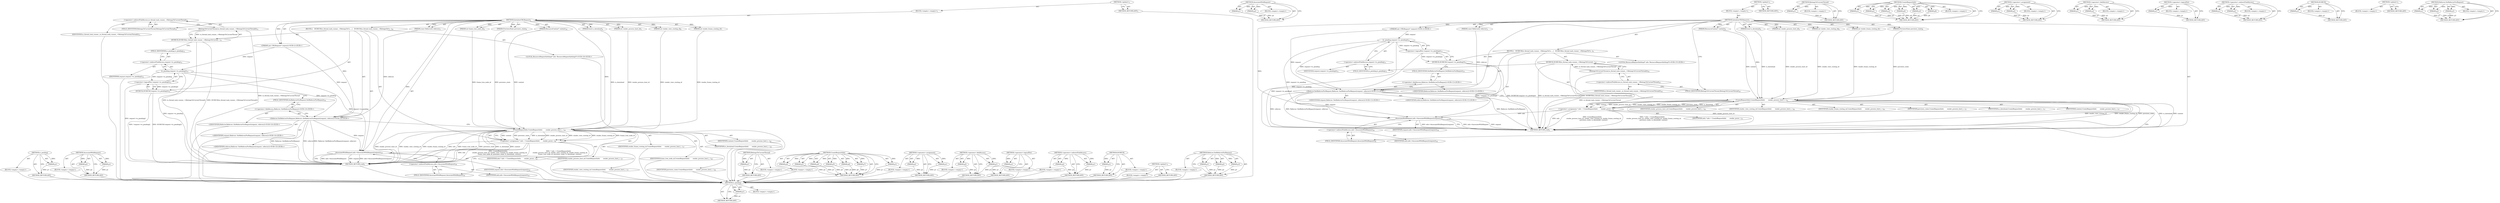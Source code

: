 digraph "Referrer.SetReferrerForRequest" {
vulnerable_96 [label=<(METHOD,is_pending)>];
vulnerable_97 [label=<(PARAM,p1)>];
vulnerable_98 [label=<(BLOCK,&lt;empty&gt;,&lt;empty&gt;)>];
vulnerable_99 [label=<(METHOD_RETURN,ANY)>];
vulnerable_125 [label=<(METHOD,AssociateWithRequest)>];
vulnerable_126 [label=<(PARAM,p1)>];
vulnerable_127 [label=<(PARAM,p2)>];
vulnerable_128 [label=<(BLOCK,&lt;empty&gt;,&lt;empty&gt;)>];
vulnerable_129 [label=<(METHOD_RETURN,ANY)>];
vulnerable_6 [label=<(METHOD,&lt;global&gt;)<SUB>1</SUB>>];
vulnerable_7 [label=<(BLOCK,&lt;empty&gt;,&lt;empty&gt;)<SUB>1</SUB>>];
vulnerable_8 [label=<(METHOD,InitializeURLRequest)<SUB>1</SUB>>];
vulnerable_9 [label="<(PARAM,net::URLRequest* request)<SUB>2</SUB>>"];
vulnerable_10 [label=<(PARAM,const Referrer&amp; referrer)<SUB>3</SUB>>];
vulnerable_11 [label=<(PARAM,bool is_download)<SUB>4</SUB>>];
vulnerable_12 [label=<(PARAM,int render_process_host_id)<SUB>5</SUB>>];
vulnerable_13 [label=<(PARAM,int render_view_routing_id)<SUB>6</SUB>>];
vulnerable_14 [label=<(PARAM,int render_frame_routing_id)<SUB>7</SUB>>];
vulnerable_15 [label=<(PARAM,PreviewsState previews_state)<SUB>8</SUB>>];
vulnerable_16 [label=<(PARAM,ResourceContext* context)<SUB>9</SUB>>];
vulnerable_17 [label=<(BLOCK,{
   DCHECK(io_thread_task_runner_-&gt;BelongsToCu...,{
   DCHECK(io_thread_task_runner_-&gt;BelongsToCu...)<SUB>9</SUB>>];
vulnerable_18 [label=<(DCHECK,DCHECK(io_thread_task_runner_-&gt;BelongsToCurrent...)<SUB>10</SUB>>];
vulnerable_19 [label=<(BelongsToCurrentThread,io_thread_task_runner_-&gt;BelongsToCurrentThread())<SUB>10</SUB>>];
vulnerable_20 [label=<(&lt;operator&gt;.indirectFieldAccess,io_thread_task_runner_-&gt;BelongsToCurrentThread)<SUB>10</SUB>>];
vulnerable_21 [label=<(IDENTIFIER,io_thread_task_runner_,io_thread_task_runner_-&gt;BelongsToCurrentThread())<SUB>10</SUB>>];
vulnerable_22 [label=<(FIELD_IDENTIFIER,BelongsToCurrentThread,BelongsToCurrentThread)<SUB>10</SUB>>];
vulnerable_23 [label=<(DCHECK,DCHECK(!request-&gt;is_pending()))<SUB>11</SUB>>];
vulnerable_24 [label=<(&lt;operator&gt;.logicalNot,!request-&gt;is_pending())<SUB>11</SUB>>];
vulnerable_25 [label=<(is_pending,request-&gt;is_pending())<SUB>11</SUB>>];
vulnerable_26 [label=<(&lt;operator&gt;.indirectFieldAccess,request-&gt;is_pending)<SUB>11</SUB>>];
vulnerable_27 [label=<(IDENTIFIER,request,request-&gt;is_pending())<SUB>11</SUB>>];
vulnerable_28 [label=<(FIELD_IDENTIFIER,is_pending,is_pending)<SUB>11</SUB>>];
vulnerable_29 [label="<(Referrer.SetReferrerForRequest,Referrer::SetReferrerForRequest(request, referrer))<SUB>13</SUB>>"];
vulnerable_30 [label="<(&lt;operator&gt;.fieldAccess,Referrer::SetReferrerForRequest)<SUB>13</SUB>>"];
vulnerable_31 [label="<(IDENTIFIER,Referrer,Referrer::SetReferrerForRequest(request, referrer))<SUB>13</SUB>>"];
vulnerable_32 [label=<(FIELD_IDENTIFIER,SetReferrerForRequest,SetReferrerForRequest)<SUB>13</SUB>>];
vulnerable_33 [label="<(IDENTIFIER,request,Referrer::SetReferrerForRequest(request, referrer))<SUB>13</SUB>>"];
vulnerable_34 [label="<(IDENTIFIER,referrer,Referrer::SetReferrerForRequest(request, referrer))<SUB>13</SUB>>"];
vulnerable_35 [label="<(LOCAL,ResourceRequestInfoImpl* info: ResourceRequestInfoImpl*)<SUB>15</SUB>>"];
vulnerable_36 [label=<(&lt;operator&gt;.assignment,* info = CreateRequestInfo(
       render_proce...)<SUB>15</SUB>>];
vulnerable_37 [label=<(IDENTIFIER,info,* info = CreateRequestInfo(
       render_proce...)<SUB>15</SUB>>];
vulnerable_38 [label=<(CreateRequestInfo,CreateRequestInfo(
       render_process_host_i...)<SUB>15</SUB>>];
vulnerable_39 [label=<(IDENTIFIER,render_process_host_id,CreateRequestInfo(
       render_process_host_i...)<SUB>16</SUB>>];
vulnerable_40 [label=<(IDENTIFIER,render_view_routing_id,CreateRequestInfo(
       render_process_host_i...)<SUB>16</SUB>>];
vulnerable_41 [label=<(IDENTIFIER,render_frame_routing_id,CreateRequestInfo(
       render_process_host_i...)<SUB>16</SUB>>];
vulnerable_42 [label=<(IDENTIFIER,previews_state,CreateRequestInfo(
       render_process_host_i...)<SUB>17</SUB>>];
vulnerable_43 [label=<(IDENTIFIER,is_download,CreateRequestInfo(
       render_process_host_i...)<SUB>17</SUB>>];
vulnerable_44 [label=<(IDENTIFIER,context,CreateRequestInfo(
       render_process_host_i...)<SUB>17</SUB>>];
vulnerable_45 [label=<(AssociateWithRequest,info-&gt;AssociateWithRequest(request))<SUB>18</SUB>>];
vulnerable_46 [label=<(&lt;operator&gt;.indirectFieldAccess,info-&gt;AssociateWithRequest)<SUB>18</SUB>>];
vulnerable_47 [label=<(IDENTIFIER,info,info-&gt;AssociateWithRequest(request))<SUB>18</SUB>>];
vulnerable_48 [label=<(FIELD_IDENTIFIER,AssociateWithRequest,AssociateWithRequest)<SUB>18</SUB>>];
vulnerable_49 [label=<(IDENTIFIER,request,info-&gt;AssociateWithRequest(request))<SUB>18</SUB>>];
vulnerable_50 [label=<(METHOD_RETURN,void)<SUB>1</SUB>>];
vulnerable_52 [label=<(METHOD_RETURN,ANY)<SUB>1</SUB>>];
vulnerable_83 [label=<(METHOD,BelongsToCurrentThread)>];
vulnerable_84 [label=<(PARAM,p1)>];
vulnerable_85 [label=<(BLOCK,&lt;empty&gt;,&lt;empty&gt;)>];
vulnerable_86 [label=<(METHOD_RETURN,ANY)>];
vulnerable_116 [label=<(METHOD,CreateRequestInfo)>];
vulnerable_117 [label=<(PARAM,p1)>];
vulnerable_118 [label=<(PARAM,p2)>];
vulnerable_119 [label=<(PARAM,p3)>];
vulnerable_120 [label=<(PARAM,p4)>];
vulnerable_121 [label=<(PARAM,p5)>];
vulnerable_122 [label=<(PARAM,p6)>];
vulnerable_123 [label=<(BLOCK,&lt;empty&gt;,&lt;empty&gt;)>];
vulnerable_124 [label=<(METHOD_RETURN,ANY)>];
vulnerable_111 [label=<(METHOD,&lt;operator&gt;.assignment)>];
vulnerable_112 [label=<(PARAM,p1)>];
vulnerable_113 [label=<(PARAM,p2)>];
vulnerable_114 [label=<(BLOCK,&lt;empty&gt;,&lt;empty&gt;)>];
vulnerable_115 [label=<(METHOD_RETURN,ANY)>];
vulnerable_106 [label=<(METHOD,&lt;operator&gt;.fieldAccess)>];
vulnerable_107 [label=<(PARAM,p1)>];
vulnerable_108 [label=<(PARAM,p2)>];
vulnerable_109 [label=<(BLOCK,&lt;empty&gt;,&lt;empty&gt;)>];
vulnerable_110 [label=<(METHOD_RETURN,ANY)>];
vulnerable_92 [label=<(METHOD,&lt;operator&gt;.logicalNot)>];
vulnerable_93 [label=<(PARAM,p1)>];
vulnerable_94 [label=<(BLOCK,&lt;empty&gt;,&lt;empty&gt;)>];
vulnerable_95 [label=<(METHOD_RETURN,ANY)>];
vulnerable_87 [label=<(METHOD,&lt;operator&gt;.indirectFieldAccess)>];
vulnerable_88 [label=<(PARAM,p1)>];
vulnerable_89 [label=<(PARAM,p2)>];
vulnerable_90 [label=<(BLOCK,&lt;empty&gt;,&lt;empty&gt;)>];
vulnerable_91 [label=<(METHOD_RETURN,ANY)>];
vulnerable_79 [label=<(METHOD,DCHECK)>];
vulnerable_80 [label=<(PARAM,p1)>];
vulnerable_81 [label=<(BLOCK,&lt;empty&gt;,&lt;empty&gt;)>];
vulnerable_82 [label=<(METHOD_RETURN,ANY)>];
vulnerable_73 [label=<(METHOD,&lt;global&gt;)<SUB>1</SUB>>];
vulnerable_74 [label=<(BLOCK,&lt;empty&gt;,&lt;empty&gt;)>];
vulnerable_75 [label=<(METHOD_RETURN,ANY)>];
vulnerable_100 [label=<(METHOD,Referrer.SetReferrerForRequest)>];
vulnerable_101 [label=<(PARAM,p1)>];
vulnerable_102 [label=<(PARAM,p2)>];
vulnerable_103 [label=<(PARAM,p3)>];
vulnerable_104 [label=<(BLOCK,&lt;empty&gt;,&lt;empty&gt;)>];
vulnerable_105 [label=<(METHOD_RETURN,ANY)>];
fixed_98 [label=<(METHOD,is_pending)>];
fixed_99 [label=<(PARAM,p1)>];
fixed_100 [label=<(BLOCK,&lt;empty&gt;,&lt;empty&gt;)>];
fixed_101 [label=<(METHOD_RETURN,ANY)>];
fixed_128 [label=<(METHOD,AssociateWithRequest)>];
fixed_129 [label=<(PARAM,p1)>];
fixed_130 [label=<(PARAM,p2)>];
fixed_131 [label=<(BLOCK,&lt;empty&gt;,&lt;empty&gt;)>];
fixed_132 [label=<(METHOD_RETURN,ANY)>];
fixed_6 [label=<(METHOD,&lt;global&gt;)<SUB>1</SUB>>];
fixed_7 [label=<(BLOCK,&lt;empty&gt;,&lt;empty&gt;)<SUB>1</SUB>>];
fixed_8 [label=<(METHOD,InitializeURLRequest)<SUB>1</SUB>>];
fixed_9 [label="<(PARAM,net::URLRequest* request)<SUB>2</SUB>>"];
fixed_10 [label=<(PARAM,const Referrer&amp; referrer)<SUB>3</SUB>>];
fixed_11 [label=<(PARAM,bool is_download)<SUB>4</SUB>>];
fixed_12 [label=<(PARAM,int render_process_host_id)<SUB>5</SUB>>];
fixed_13 [label=<(PARAM,int render_view_routing_id)<SUB>6</SUB>>];
fixed_14 [label=<(PARAM,int render_frame_routing_id)<SUB>7</SUB>>];
fixed_15 [label=<(PARAM,int frame_tree_node_id)<SUB>8</SUB>>];
fixed_16 [label=<(PARAM,PreviewsState previews_state)<SUB>9</SUB>>];
fixed_17 [label=<(PARAM,ResourceContext* context)<SUB>10</SUB>>];
fixed_18 [label=<(BLOCK,{
   DCHECK(io_thread_task_runner_-&gt;BelongsToCu...,{
   DCHECK(io_thread_task_runner_-&gt;BelongsToCu...)<SUB>10</SUB>>];
fixed_19 [label=<(DCHECK,DCHECK(io_thread_task_runner_-&gt;BelongsToCurrent...)<SUB>11</SUB>>];
fixed_20 [label=<(BelongsToCurrentThread,io_thread_task_runner_-&gt;BelongsToCurrentThread())<SUB>11</SUB>>];
fixed_21 [label=<(&lt;operator&gt;.indirectFieldAccess,io_thread_task_runner_-&gt;BelongsToCurrentThread)<SUB>11</SUB>>];
fixed_22 [label=<(IDENTIFIER,io_thread_task_runner_,io_thread_task_runner_-&gt;BelongsToCurrentThread())<SUB>11</SUB>>];
fixed_23 [label=<(FIELD_IDENTIFIER,BelongsToCurrentThread,BelongsToCurrentThread)<SUB>11</SUB>>];
fixed_24 [label=<(DCHECK,DCHECK(!request-&gt;is_pending()))<SUB>12</SUB>>];
fixed_25 [label=<(&lt;operator&gt;.logicalNot,!request-&gt;is_pending())<SUB>12</SUB>>];
fixed_26 [label=<(is_pending,request-&gt;is_pending())<SUB>12</SUB>>];
fixed_27 [label=<(&lt;operator&gt;.indirectFieldAccess,request-&gt;is_pending)<SUB>12</SUB>>];
fixed_28 [label=<(IDENTIFIER,request,request-&gt;is_pending())<SUB>12</SUB>>];
fixed_29 [label=<(FIELD_IDENTIFIER,is_pending,is_pending)<SUB>12</SUB>>];
fixed_30 [label="<(Referrer.SetReferrerForRequest,Referrer::SetReferrerForRequest(request, referrer))<SUB>14</SUB>>"];
fixed_31 [label="<(&lt;operator&gt;.fieldAccess,Referrer::SetReferrerForRequest)<SUB>14</SUB>>"];
fixed_32 [label="<(IDENTIFIER,Referrer,Referrer::SetReferrerForRequest(request, referrer))<SUB>14</SUB>>"];
fixed_33 [label=<(FIELD_IDENTIFIER,SetReferrerForRequest,SetReferrerForRequest)<SUB>14</SUB>>];
fixed_34 [label="<(IDENTIFIER,request,Referrer::SetReferrerForRequest(request, referrer))<SUB>14</SUB>>"];
fixed_35 [label="<(IDENTIFIER,referrer,Referrer::SetReferrerForRequest(request, referrer))<SUB>14</SUB>>"];
fixed_36 [label="<(LOCAL,ResourceRequestInfoImpl* info: ResourceRequestInfoImpl*)<SUB>16</SUB>>"];
fixed_37 [label=<(&lt;operator&gt;.assignment,* info = CreateRequestInfo(
       render_proce...)<SUB>16</SUB>>];
fixed_38 [label=<(IDENTIFIER,info,* info = CreateRequestInfo(
       render_proce...)<SUB>16</SUB>>];
fixed_39 [label=<(CreateRequestInfo,CreateRequestInfo(
       render_process_host_i...)<SUB>16</SUB>>];
fixed_40 [label=<(IDENTIFIER,render_process_host_id,CreateRequestInfo(
       render_process_host_i...)<SUB>17</SUB>>];
fixed_41 [label=<(IDENTIFIER,render_view_routing_id,CreateRequestInfo(
       render_process_host_i...)<SUB>17</SUB>>];
fixed_42 [label=<(IDENTIFIER,render_frame_routing_id,CreateRequestInfo(
       render_process_host_i...)<SUB>17</SUB>>];
fixed_43 [label=<(IDENTIFIER,frame_tree_node_id,CreateRequestInfo(
       render_process_host_i...)<SUB>18</SUB>>];
fixed_44 [label=<(IDENTIFIER,previews_state,CreateRequestInfo(
       render_process_host_i...)<SUB>18</SUB>>];
fixed_45 [label=<(IDENTIFIER,is_download,CreateRequestInfo(
       render_process_host_i...)<SUB>18</SUB>>];
fixed_46 [label=<(IDENTIFIER,context,CreateRequestInfo(
       render_process_host_i...)<SUB>18</SUB>>];
fixed_47 [label=<(AssociateWithRequest,info-&gt;AssociateWithRequest(request))<SUB>19</SUB>>];
fixed_48 [label=<(&lt;operator&gt;.indirectFieldAccess,info-&gt;AssociateWithRequest)<SUB>19</SUB>>];
fixed_49 [label=<(IDENTIFIER,info,info-&gt;AssociateWithRequest(request))<SUB>19</SUB>>];
fixed_50 [label=<(FIELD_IDENTIFIER,AssociateWithRequest,AssociateWithRequest)<SUB>19</SUB>>];
fixed_51 [label=<(IDENTIFIER,request,info-&gt;AssociateWithRequest(request))<SUB>19</SUB>>];
fixed_52 [label=<(METHOD_RETURN,void)<SUB>1</SUB>>];
fixed_54 [label=<(METHOD_RETURN,ANY)<SUB>1</SUB>>];
fixed_85 [label=<(METHOD,BelongsToCurrentThread)>];
fixed_86 [label=<(PARAM,p1)>];
fixed_87 [label=<(BLOCK,&lt;empty&gt;,&lt;empty&gt;)>];
fixed_88 [label=<(METHOD_RETURN,ANY)>];
fixed_118 [label=<(METHOD,CreateRequestInfo)>];
fixed_119 [label=<(PARAM,p1)>];
fixed_120 [label=<(PARAM,p2)>];
fixed_121 [label=<(PARAM,p3)>];
fixed_122 [label=<(PARAM,p4)>];
fixed_123 [label=<(PARAM,p5)>];
fixed_124 [label=<(PARAM,p6)>];
fixed_125 [label=<(PARAM,p7)>];
fixed_126 [label=<(BLOCK,&lt;empty&gt;,&lt;empty&gt;)>];
fixed_127 [label=<(METHOD_RETURN,ANY)>];
fixed_113 [label=<(METHOD,&lt;operator&gt;.assignment)>];
fixed_114 [label=<(PARAM,p1)>];
fixed_115 [label=<(PARAM,p2)>];
fixed_116 [label=<(BLOCK,&lt;empty&gt;,&lt;empty&gt;)>];
fixed_117 [label=<(METHOD_RETURN,ANY)>];
fixed_108 [label=<(METHOD,&lt;operator&gt;.fieldAccess)>];
fixed_109 [label=<(PARAM,p1)>];
fixed_110 [label=<(PARAM,p2)>];
fixed_111 [label=<(BLOCK,&lt;empty&gt;,&lt;empty&gt;)>];
fixed_112 [label=<(METHOD_RETURN,ANY)>];
fixed_94 [label=<(METHOD,&lt;operator&gt;.logicalNot)>];
fixed_95 [label=<(PARAM,p1)>];
fixed_96 [label=<(BLOCK,&lt;empty&gt;,&lt;empty&gt;)>];
fixed_97 [label=<(METHOD_RETURN,ANY)>];
fixed_89 [label=<(METHOD,&lt;operator&gt;.indirectFieldAccess)>];
fixed_90 [label=<(PARAM,p1)>];
fixed_91 [label=<(PARAM,p2)>];
fixed_92 [label=<(BLOCK,&lt;empty&gt;,&lt;empty&gt;)>];
fixed_93 [label=<(METHOD_RETURN,ANY)>];
fixed_81 [label=<(METHOD,DCHECK)>];
fixed_82 [label=<(PARAM,p1)>];
fixed_83 [label=<(BLOCK,&lt;empty&gt;,&lt;empty&gt;)>];
fixed_84 [label=<(METHOD_RETURN,ANY)>];
fixed_75 [label=<(METHOD,&lt;global&gt;)<SUB>1</SUB>>];
fixed_76 [label=<(BLOCK,&lt;empty&gt;,&lt;empty&gt;)>];
fixed_77 [label=<(METHOD_RETURN,ANY)>];
fixed_102 [label=<(METHOD,Referrer.SetReferrerForRequest)>];
fixed_103 [label=<(PARAM,p1)>];
fixed_104 [label=<(PARAM,p2)>];
fixed_105 [label=<(PARAM,p3)>];
fixed_106 [label=<(BLOCK,&lt;empty&gt;,&lt;empty&gt;)>];
fixed_107 [label=<(METHOD_RETURN,ANY)>];
vulnerable_96 -> vulnerable_97  [key=0, label="AST: "];
vulnerable_96 -> vulnerable_97  [key=1, label="DDG: "];
vulnerable_96 -> vulnerable_98  [key=0, label="AST: "];
vulnerable_96 -> vulnerable_99  [key=0, label="AST: "];
vulnerable_96 -> vulnerable_99  [key=1, label="CFG: "];
vulnerable_97 -> vulnerable_99  [key=0, label="DDG: p1"];
vulnerable_125 -> vulnerable_126  [key=0, label="AST: "];
vulnerable_125 -> vulnerable_126  [key=1, label="DDG: "];
vulnerable_125 -> vulnerable_128  [key=0, label="AST: "];
vulnerable_125 -> vulnerable_127  [key=0, label="AST: "];
vulnerable_125 -> vulnerable_127  [key=1, label="DDG: "];
vulnerable_125 -> vulnerable_129  [key=0, label="AST: "];
vulnerable_125 -> vulnerable_129  [key=1, label="CFG: "];
vulnerable_126 -> vulnerable_129  [key=0, label="DDG: p1"];
vulnerable_127 -> vulnerable_129  [key=0, label="DDG: p2"];
vulnerable_6 -> vulnerable_7  [key=0, label="AST: "];
vulnerable_6 -> vulnerable_52  [key=0, label="AST: "];
vulnerable_6 -> vulnerable_52  [key=1, label="CFG: "];
vulnerable_7 -> vulnerable_8  [key=0, label="AST: "];
vulnerable_8 -> vulnerable_9  [key=0, label="AST: "];
vulnerable_8 -> vulnerable_9  [key=1, label="DDG: "];
vulnerable_8 -> vulnerable_10  [key=0, label="AST: "];
vulnerable_8 -> vulnerable_10  [key=1, label="DDG: "];
vulnerable_8 -> vulnerable_11  [key=0, label="AST: "];
vulnerable_8 -> vulnerable_11  [key=1, label="DDG: "];
vulnerable_8 -> vulnerable_12  [key=0, label="AST: "];
vulnerable_8 -> vulnerable_12  [key=1, label="DDG: "];
vulnerable_8 -> vulnerable_13  [key=0, label="AST: "];
vulnerable_8 -> vulnerable_13  [key=1, label="DDG: "];
vulnerable_8 -> vulnerable_14  [key=0, label="AST: "];
vulnerable_8 -> vulnerable_14  [key=1, label="DDG: "];
vulnerable_8 -> vulnerable_15  [key=0, label="AST: "];
vulnerable_8 -> vulnerable_15  [key=1, label="DDG: "];
vulnerable_8 -> vulnerable_16  [key=0, label="AST: "];
vulnerable_8 -> vulnerable_16  [key=1, label="DDG: "];
vulnerable_8 -> vulnerable_17  [key=0, label="AST: "];
vulnerable_8 -> vulnerable_50  [key=0, label="AST: "];
vulnerable_8 -> vulnerable_22  [key=0, label="CFG: "];
vulnerable_8 -> vulnerable_29  [key=0, label="DDG: "];
vulnerable_8 -> vulnerable_45  [key=0, label="DDG: "];
vulnerable_8 -> vulnerable_38  [key=0, label="DDG: "];
vulnerable_9 -> vulnerable_29  [key=0, label="DDG: request"];
vulnerable_9 -> vulnerable_25  [key=0, label="DDG: request"];
vulnerable_10 -> vulnerable_29  [key=0, label="DDG: referrer"];
vulnerable_11 -> vulnerable_38  [key=0, label="DDG: is_download"];
vulnerable_12 -> vulnerable_38  [key=0, label="DDG: render_process_host_id"];
vulnerable_13 -> vulnerable_38  [key=0, label="DDG: render_view_routing_id"];
vulnerable_14 -> vulnerable_38  [key=0, label="DDG: render_frame_routing_id"];
vulnerable_15 -> vulnerable_38  [key=0, label="DDG: previews_state"];
vulnerable_16 -> vulnerable_38  [key=0, label="DDG: context"];
vulnerable_17 -> vulnerable_18  [key=0, label="AST: "];
vulnerable_17 -> vulnerable_23  [key=0, label="AST: "];
vulnerable_17 -> vulnerable_29  [key=0, label="AST: "];
vulnerable_17 -> vulnerable_35  [key=0, label="AST: "];
vulnerable_17 -> vulnerable_36  [key=0, label="AST: "];
vulnerable_17 -> vulnerable_45  [key=0, label="AST: "];
vulnerable_18 -> vulnerable_19  [key=0, label="AST: "];
vulnerable_18 -> vulnerable_28  [key=0, label="CFG: "];
vulnerable_18 -> vulnerable_50  [key=0, label="DDG: io_thread_task_runner_-&gt;BelongsToCurrentThread()"];
vulnerable_18 -> vulnerable_50  [key=1, label="DDG: DCHECK(io_thread_task_runner_-&gt;BelongsToCurrentThread())"];
vulnerable_19 -> vulnerable_20  [key=0, label="AST: "];
vulnerable_19 -> vulnerable_18  [key=0, label="CFG: "];
vulnerable_19 -> vulnerable_18  [key=1, label="DDG: io_thread_task_runner_-&gt;BelongsToCurrentThread"];
vulnerable_19 -> vulnerable_50  [key=0, label="DDG: io_thread_task_runner_-&gt;BelongsToCurrentThread"];
vulnerable_20 -> vulnerable_21  [key=0, label="AST: "];
vulnerable_20 -> vulnerable_22  [key=0, label="AST: "];
vulnerable_20 -> vulnerable_19  [key=0, label="CFG: "];
vulnerable_22 -> vulnerable_20  [key=0, label="CFG: "];
vulnerable_23 -> vulnerable_24  [key=0, label="AST: "];
vulnerable_23 -> vulnerable_32  [key=0, label="CFG: "];
vulnerable_23 -> vulnerable_50  [key=0, label="DDG: !request-&gt;is_pending()"];
vulnerable_23 -> vulnerable_50  [key=1, label="DDG: DCHECK(!request-&gt;is_pending())"];
vulnerable_24 -> vulnerable_25  [key=0, label="AST: "];
vulnerable_24 -> vulnerable_23  [key=0, label="CFG: "];
vulnerable_24 -> vulnerable_23  [key=1, label="DDG: request-&gt;is_pending()"];
vulnerable_24 -> vulnerable_50  [key=0, label="DDG: request-&gt;is_pending()"];
vulnerable_25 -> vulnerable_26  [key=0, label="AST: "];
vulnerable_25 -> vulnerable_24  [key=0, label="CFG: "];
vulnerable_25 -> vulnerable_24  [key=1, label="DDG: request-&gt;is_pending"];
vulnerable_25 -> vulnerable_50  [key=0, label="DDG: request-&gt;is_pending"];
vulnerable_25 -> vulnerable_29  [key=0, label="DDG: request-&gt;is_pending"];
vulnerable_25 -> vulnerable_45  [key=0, label="DDG: request-&gt;is_pending"];
vulnerable_26 -> vulnerable_27  [key=0, label="AST: "];
vulnerable_26 -> vulnerable_28  [key=0, label="AST: "];
vulnerable_26 -> vulnerable_25  [key=0, label="CFG: "];
vulnerable_28 -> vulnerable_26  [key=0, label="CFG: "];
vulnerable_29 -> vulnerable_30  [key=0, label="AST: "];
vulnerable_29 -> vulnerable_33  [key=0, label="AST: "];
vulnerable_29 -> vulnerable_34  [key=0, label="AST: "];
vulnerable_29 -> vulnerable_38  [key=0, label="CFG: "];
vulnerable_29 -> vulnerable_50  [key=0, label="DDG: Referrer::SetReferrerForRequest"];
vulnerable_29 -> vulnerable_50  [key=1, label="DDG: referrer"];
vulnerable_29 -> vulnerable_50  [key=2, label="DDG: Referrer::SetReferrerForRequest(request, referrer)"];
vulnerable_29 -> vulnerable_45  [key=0, label="DDG: request"];
vulnerable_30 -> vulnerable_31  [key=0, label="AST: "];
vulnerable_30 -> vulnerable_32  [key=0, label="AST: "];
vulnerable_30 -> vulnerable_29  [key=0, label="CFG: "];
vulnerable_32 -> vulnerable_30  [key=0, label="CFG: "];
vulnerable_36 -> vulnerable_37  [key=0, label="AST: "];
vulnerable_36 -> vulnerable_38  [key=0, label="AST: "];
vulnerable_36 -> vulnerable_48  [key=0, label="CFG: "];
vulnerable_36 -> vulnerable_50  [key=0, label="DDG: info"];
vulnerable_36 -> vulnerable_50  [key=1, label="DDG: CreateRequestInfo(
       render_process_host_id, render_view_routing_id, render_frame_routing_id,
      previews_state, is_download, context)"];
vulnerable_36 -> vulnerable_50  [key=2, label="DDG: * info = CreateRequestInfo(
       render_process_host_id, render_view_routing_id, render_frame_routing_id,
      previews_state, is_download, context)"];
vulnerable_36 -> vulnerable_45  [key=0, label="DDG: info"];
vulnerable_38 -> vulnerable_39  [key=0, label="AST: "];
vulnerable_38 -> vulnerable_40  [key=0, label="AST: "];
vulnerable_38 -> vulnerable_41  [key=0, label="AST: "];
vulnerable_38 -> vulnerable_42  [key=0, label="AST: "];
vulnerable_38 -> vulnerable_43  [key=0, label="AST: "];
vulnerable_38 -> vulnerable_44  [key=0, label="AST: "];
vulnerable_38 -> vulnerable_36  [key=0, label="CFG: "];
vulnerable_38 -> vulnerable_36  [key=1, label="DDG: context"];
vulnerable_38 -> vulnerable_36  [key=2, label="DDG: render_process_host_id"];
vulnerable_38 -> vulnerable_36  [key=3, label="DDG: render_view_routing_id"];
vulnerable_38 -> vulnerable_36  [key=4, label="DDG: render_frame_routing_id"];
vulnerable_38 -> vulnerable_36  [key=5, label="DDG: previews_state"];
vulnerable_38 -> vulnerable_36  [key=6, label="DDG: is_download"];
vulnerable_38 -> vulnerable_50  [key=0, label="DDG: render_process_host_id"];
vulnerable_38 -> vulnerable_50  [key=1, label="DDG: render_view_routing_id"];
vulnerable_38 -> vulnerable_50  [key=2, label="DDG: render_frame_routing_id"];
vulnerable_38 -> vulnerable_50  [key=3, label="DDG: previews_state"];
vulnerable_38 -> vulnerable_50  [key=4, label="DDG: is_download"];
vulnerable_38 -> vulnerable_50  [key=5, label="DDG: context"];
vulnerable_45 -> vulnerable_46  [key=0, label="AST: "];
vulnerable_45 -> vulnerable_49  [key=0, label="AST: "];
vulnerable_45 -> vulnerable_50  [key=0, label="CFG: "];
vulnerable_45 -> vulnerable_50  [key=1, label="DDG: info-&gt;AssociateWithRequest"];
vulnerable_45 -> vulnerable_50  [key=2, label="DDG: request"];
vulnerable_45 -> vulnerable_50  [key=3, label="DDG: info-&gt;AssociateWithRequest(request)"];
vulnerable_46 -> vulnerable_47  [key=0, label="AST: "];
vulnerable_46 -> vulnerable_48  [key=0, label="AST: "];
vulnerable_46 -> vulnerable_45  [key=0, label="CFG: "];
vulnerable_48 -> vulnerable_46  [key=0, label="CFG: "];
vulnerable_83 -> vulnerable_84  [key=0, label="AST: "];
vulnerable_83 -> vulnerable_84  [key=1, label="DDG: "];
vulnerable_83 -> vulnerable_85  [key=0, label="AST: "];
vulnerable_83 -> vulnerable_86  [key=0, label="AST: "];
vulnerable_83 -> vulnerable_86  [key=1, label="CFG: "];
vulnerable_84 -> vulnerable_86  [key=0, label="DDG: p1"];
vulnerable_116 -> vulnerable_117  [key=0, label="AST: "];
vulnerable_116 -> vulnerable_117  [key=1, label="DDG: "];
vulnerable_116 -> vulnerable_123  [key=0, label="AST: "];
vulnerable_116 -> vulnerable_118  [key=0, label="AST: "];
vulnerable_116 -> vulnerable_118  [key=1, label="DDG: "];
vulnerable_116 -> vulnerable_124  [key=0, label="AST: "];
vulnerable_116 -> vulnerable_124  [key=1, label="CFG: "];
vulnerable_116 -> vulnerable_119  [key=0, label="AST: "];
vulnerable_116 -> vulnerable_119  [key=1, label="DDG: "];
vulnerable_116 -> vulnerable_120  [key=0, label="AST: "];
vulnerable_116 -> vulnerable_120  [key=1, label="DDG: "];
vulnerable_116 -> vulnerable_121  [key=0, label="AST: "];
vulnerable_116 -> vulnerable_121  [key=1, label="DDG: "];
vulnerable_116 -> vulnerable_122  [key=0, label="AST: "];
vulnerable_116 -> vulnerable_122  [key=1, label="DDG: "];
vulnerable_117 -> vulnerable_124  [key=0, label="DDG: p1"];
vulnerable_118 -> vulnerable_124  [key=0, label="DDG: p2"];
vulnerable_119 -> vulnerable_124  [key=0, label="DDG: p3"];
vulnerable_120 -> vulnerable_124  [key=0, label="DDG: p4"];
vulnerable_121 -> vulnerable_124  [key=0, label="DDG: p5"];
vulnerable_122 -> vulnerable_124  [key=0, label="DDG: p6"];
vulnerable_111 -> vulnerable_112  [key=0, label="AST: "];
vulnerable_111 -> vulnerable_112  [key=1, label="DDG: "];
vulnerable_111 -> vulnerable_114  [key=0, label="AST: "];
vulnerable_111 -> vulnerable_113  [key=0, label="AST: "];
vulnerable_111 -> vulnerable_113  [key=1, label="DDG: "];
vulnerable_111 -> vulnerable_115  [key=0, label="AST: "];
vulnerable_111 -> vulnerable_115  [key=1, label="CFG: "];
vulnerable_112 -> vulnerable_115  [key=0, label="DDG: p1"];
vulnerable_113 -> vulnerable_115  [key=0, label="DDG: p2"];
vulnerable_106 -> vulnerable_107  [key=0, label="AST: "];
vulnerable_106 -> vulnerable_107  [key=1, label="DDG: "];
vulnerable_106 -> vulnerable_109  [key=0, label="AST: "];
vulnerable_106 -> vulnerable_108  [key=0, label="AST: "];
vulnerable_106 -> vulnerable_108  [key=1, label="DDG: "];
vulnerable_106 -> vulnerable_110  [key=0, label="AST: "];
vulnerable_106 -> vulnerable_110  [key=1, label="CFG: "];
vulnerable_107 -> vulnerable_110  [key=0, label="DDG: p1"];
vulnerable_108 -> vulnerable_110  [key=0, label="DDG: p2"];
vulnerable_92 -> vulnerable_93  [key=0, label="AST: "];
vulnerable_92 -> vulnerable_93  [key=1, label="DDG: "];
vulnerable_92 -> vulnerable_94  [key=0, label="AST: "];
vulnerable_92 -> vulnerable_95  [key=0, label="AST: "];
vulnerable_92 -> vulnerable_95  [key=1, label="CFG: "];
vulnerable_93 -> vulnerable_95  [key=0, label="DDG: p1"];
vulnerable_87 -> vulnerable_88  [key=0, label="AST: "];
vulnerable_87 -> vulnerable_88  [key=1, label="DDG: "];
vulnerable_87 -> vulnerable_90  [key=0, label="AST: "];
vulnerable_87 -> vulnerable_89  [key=0, label="AST: "];
vulnerable_87 -> vulnerable_89  [key=1, label="DDG: "];
vulnerable_87 -> vulnerable_91  [key=0, label="AST: "];
vulnerable_87 -> vulnerable_91  [key=1, label="CFG: "];
vulnerable_88 -> vulnerable_91  [key=0, label="DDG: p1"];
vulnerable_89 -> vulnerable_91  [key=0, label="DDG: p2"];
vulnerable_79 -> vulnerable_80  [key=0, label="AST: "];
vulnerable_79 -> vulnerable_80  [key=1, label="DDG: "];
vulnerable_79 -> vulnerable_81  [key=0, label="AST: "];
vulnerable_79 -> vulnerable_82  [key=0, label="AST: "];
vulnerable_79 -> vulnerable_82  [key=1, label="CFG: "];
vulnerable_80 -> vulnerable_82  [key=0, label="DDG: p1"];
vulnerable_73 -> vulnerable_74  [key=0, label="AST: "];
vulnerable_73 -> vulnerable_75  [key=0, label="AST: "];
vulnerable_73 -> vulnerable_75  [key=1, label="CFG: "];
vulnerable_100 -> vulnerable_101  [key=0, label="AST: "];
vulnerable_100 -> vulnerable_101  [key=1, label="DDG: "];
vulnerable_100 -> vulnerable_104  [key=0, label="AST: "];
vulnerable_100 -> vulnerable_102  [key=0, label="AST: "];
vulnerable_100 -> vulnerable_102  [key=1, label="DDG: "];
vulnerable_100 -> vulnerable_105  [key=0, label="AST: "];
vulnerable_100 -> vulnerable_105  [key=1, label="CFG: "];
vulnerable_100 -> vulnerable_103  [key=0, label="AST: "];
vulnerable_100 -> vulnerable_103  [key=1, label="DDG: "];
vulnerable_101 -> vulnerable_105  [key=0, label="DDG: p1"];
vulnerable_102 -> vulnerable_105  [key=0, label="DDG: p2"];
vulnerable_103 -> vulnerable_105  [key=0, label="DDG: p3"];
fixed_98 -> fixed_99  [key=0, label="AST: "];
fixed_98 -> fixed_99  [key=1, label="DDG: "];
fixed_98 -> fixed_100  [key=0, label="AST: "];
fixed_98 -> fixed_101  [key=0, label="AST: "];
fixed_98 -> fixed_101  [key=1, label="CFG: "];
fixed_99 -> fixed_101  [key=0, label="DDG: p1"];
fixed_100 -> vulnerable_96  [key=0];
fixed_101 -> vulnerable_96  [key=0];
fixed_128 -> fixed_129  [key=0, label="AST: "];
fixed_128 -> fixed_129  [key=1, label="DDG: "];
fixed_128 -> fixed_131  [key=0, label="AST: "];
fixed_128 -> fixed_130  [key=0, label="AST: "];
fixed_128 -> fixed_130  [key=1, label="DDG: "];
fixed_128 -> fixed_132  [key=0, label="AST: "];
fixed_128 -> fixed_132  [key=1, label="CFG: "];
fixed_129 -> fixed_132  [key=0, label="DDG: p1"];
fixed_130 -> fixed_132  [key=0, label="DDG: p2"];
fixed_131 -> vulnerable_96  [key=0];
fixed_132 -> vulnerable_96  [key=0];
fixed_6 -> fixed_7  [key=0, label="AST: "];
fixed_6 -> fixed_54  [key=0, label="AST: "];
fixed_6 -> fixed_54  [key=1, label="CFG: "];
fixed_7 -> fixed_8  [key=0, label="AST: "];
fixed_8 -> fixed_9  [key=0, label="AST: "];
fixed_8 -> fixed_9  [key=1, label="DDG: "];
fixed_8 -> fixed_10  [key=0, label="AST: "];
fixed_8 -> fixed_10  [key=1, label="DDG: "];
fixed_8 -> fixed_11  [key=0, label="AST: "];
fixed_8 -> fixed_11  [key=1, label="DDG: "];
fixed_8 -> fixed_12  [key=0, label="AST: "];
fixed_8 -> fixed_12  [key=1, label="DDG: "];
fixed_8 -> fixed_13  [key=0, label="AST: "];
fixed_8 -> fixed_13  [key=1, label="DDG: "];
fixed_8 -> fixed_14  [key=0, label="AST: "];
fixed_8 -> fixed_14  [key=1, label="DDG: "];
fixed_8 -> fixed_15  [key=0, label="AST: "];
fixed_8 -> fixed_15  [key=1, label="DDG: "];
fixed_8 -> fixed_16  [key=0, label="AST: "];
fixed_8 -> fixed_16  [key=1, label="DDG: "];
fixed_8 -> fixed_17  [key=0, label="AST: "];
fixed_8 -> fixed_17  [key=1, label="DDG: "];
fixed_8 -> fixed_18  [key=0, label="AST: "];
fixed_8 -> fixed_52  [key=0, label="AST: "];
fixed_8 -> fixed_23  [key=0, label="CFG: "];
fixed_8 -> fixed_30  [key=0, label="DDG: "];
fixed_8 -> fixed_47  [key=0, label="DDG: "];
fixed_8 -> fixed_39  [key=0, label="DDG: "];
fixed_9 -> fixed_30  [key=0, label="DDG: request"];
fixed_9 -> fixed_26  [key=0, label="DDG: request"];
fixed_10 -> fixed_30  [key=0, label="DDG: referrer"];
fixed_11 -> fixed_39  [key=0, label="DDG: is_download"];
fixed_12 -> fixed_39  [key=0, label="DDG: render_process_host_id"];
fixed_13 -> fixed_39  [key=0, label="DDG: render_view_routing_id"];
fixed_14 -> fixed_39  [key=0, label="DDG: render_frame_routing_id"];
fixed_15 -> fixed_39  [key=0, label="DDG: frame_tree_node_id"];
fixed_16 -> fixed_39  [key=0, label="DDG: previews_state"];
fixed_17 -> fixed_39  [key=0, label="DDG: context"];
fixed_18 -> fixed_19  [key=0, label="AST: "];
fixed_18 -> fixed_24  [key=0, label="AST: "];
fixed_18 -> fixed_30  [key=0, label="AST: "];
fixed_18 -> fixed_36  [key=0, label="AST: "];
fixed_18 -> fixed_37  [key=0, label="AST: "];
fixed_18 -> fixed_47  [key=0, label="AST: "];
fixed_19 -> fixed_20  [key=0, label="AST: "];
fixed_19 -> fixed_29  [key=0, label="CFG: "];
fixed_19 -> fixed_52  [key=0, label="DDG: io_thread_task_runner_-&gt;BelongsToCurrentThread()"];
fixed_19 -> fixed_52  [key=1, label="DDG: DCHECK(io_thread_task_runner_-&gt;BelongsToCurrentThread())"];
fixed_20 -> fixed_21  [key=0, label="AST: "];
fixed_20 -> fixed_19  [key=0, label="CFG: "];
fixed_20 -> fixed_19  [key=1, label="DDG: io_thread_task_runner_-&gt;BelongsToCurrentThread"];
fixed_20 -> fixed_52  [key=0, label="DDG: io_thread_task_runner_-&gt;BelongsToCurrentThread"];
fixed_21 -> fixed_22  [key=0, label="AST: "];
fixed_21 -> fixed_23  [key=0, label="AST: "];
fixed_21 -> fixed_20  [key=0, label="CFG: "];
fixed_22 -> vulnerable_96  [key=0];
fixed_23 -> fixed_21  [key=0, label="CFG: "];
fixed_24 -> fixed_25  [key=0, label="AST: "];
fixed_24 -> fixed_33  [key=0, label="CFG: "];
fixed_24 -> fixed_52  [key=0, label="DDG: !request-&gt;is_pending()"];
fixed_24 -> fixed_52  [key=1, label="DDG: DCHECK(!request-&gt;is_pending())"];
fixed_25 -> fixed_26  [key=0, label="AST: "];
fixed_25 -> fixed_24  [key=0, label="CFG: "];
fixed_25 -> fixed_24  [key=1, label="DDG: request-&gt;is_pending()"];
fixed_25 -> fixed_52  [key=0, label="DDG: request-&gt;is_pending()"];
fixed_26 -> fixed_27  [key=0, label="AST: "];
fixed_26 -> fixed_25  [key=0, label="CFG: "];
fixed_26 -> fixed_25  [key=1, label="DDG: request-&gt;is_pending"];
fixed_26 -> fixed_52  [key=0, label="DDG: request-&gt;is_pending"];
fixed_26 -> fixed_30  [key=0, label="DDG: request-&gt;is_pending"];
fixed_26 -> fixed_47  [key=0, label="DDG: request-&gt;is_pending"];
fixed_27 -> fixed_28  [key=0, label="AST: "];
fixed_27 -> fixed_29  [key=0, label="AST: "];
fixed_27 -> fixed_26  [key=0, label="CFG: "];
fixed_28 -> vulnerable_96  [key=0];
fixed_29 -> fixed_27  [key=0, label="CFG: "];
fixed_30 -> fixed_31  [key=0, label="AST: "];
fixed_30 -> fixed_34  [key=0, label="AST: "];
fixed_30 -> fixed_35  [key=0, label="AST: "];
fixed_30 -> fixed_39  [key=0, label="CFG: "];
fixed_30 -> fixed_52  [key=0, label="DDG: Referrer::SetReferrerForRequest"];
fixed_30 -> fixed_52  [key=1, label="DDG: referrer"];
fixed_30 -> fixed_52  [key=2, label="DDG: Referrer::SetReferrerForRequest(request, referrer)"];
fixed_30 -> fixed_47  [key=0, label="DDG: request"];
fixed_31 -> fixed_32  [key=0, label="AST: "];
fixed_31 -> fixed_33  [key=0, label="AST: "];
fixed_31 -> fixed_30  [key=0, label="CFG: "];
fixed_32 -> vulnerable_96  [key=0];
fixed_33 -> fixed_31  [key=0, label="CFG: "];
fixed_34 -> vulnerable_96  [key=0];
fixed_35 -> vulnerable_96  [key=0];
fixed_36 -> vulnerable_96  [key=0];
fixed_37 -> fixed_38  [key=0, label="AST: "];
fixed_37 -> fixed_39  [key=0, label="AST: "];
fixed_37 -> fixed_50  [key=0, label="CFG: "];
fixed_37 -> fixed_52  [key=0, label="DDG: info"];
fixed_37 -> fixed_52  [key=1, label="DDG: CreateRequestInfo(
       render_process_host_id, render_view_routing_id, render_frame_routing_id,
      frame_tree_node_id, previews_state, is_download, context)"];
fixed_37 -> fixed_52  [key=2, label="DDG: * info = CreateRequestInfo(
       render_process_host_id, render_view_routing_id, render_frame_routing_id,
      frame_tree_node_id, previews_state, is_download, context)"];
fixed_37 -> fixed_47  [key=0, label="DDG: info"];
fixed_38 -> vulnerable_96  [key=0];
fixed_39 -> fixed_40  [key=0, label="AST: "];
fixed_39 -> fixed_41  [key=0, label="AST: "];
fixed_39 -> fixed_42  [key=0, label="AST: "];
fixed_39 -> fixed_43  [key=0, label="AST: "];
fixed_39 -> fixed_44  [key=0, label="AST: "];
fixed_39 -> fixed_45  [key=0, label="AST: "];
fixed_39 -> fixed_46  [key=0, label="AST: "];
fixed_39 -> fixed_37  [key=0, label="CFG: "];
fixed_39 -> fixed_37  [key=1, label="DDG: context"];
fixed_39 -> fixed_37  [key=2, label="DDG: previews_state"];
fixed_39 -> fixed_37  [key=3, label="DDG: is_download"];
fixed_39 -> fixed_37  [key=4, label="DDG: render_process_host_id"];
fixed_39 -> fixed_37  [key=5, label="DDG: render_view_routing_id"];
fixed_39 -> fixed_37  [key=6, label="DDG: render_frame_routing_id"];
fixed_39 -> fixed_37  [key=7, label="DDG: frame_tree_node_id"];
fixed_39 -> fixed_52  [key=0, label="DDG: render_process_host_id"];
fixed_39 -> fixed_52  [key=1, label="DDG: render_view_routing_id"];
fixed_39 -> fixed_52  [key=2, label="DDG: render_frame_routing_id"];
fixed_39 -> fixed_52  [key=3, label="DDG: frame_tree_node_id"];
fixed_39 -> fixed_52  [key=4, label="DDG: previews_state"];
fixed_39 -> fixed_52  [key=5, label="DDG: is_download"];
fixed_39 -> fixed_52  [key=6, label="DDG: context"];
fixed_40 -> vulnerable_96  [key=0];
fixed_41 -> vulnerable_96  [key=0];
fixed_42 -> vulnerable_96  [key=0];
fixed_43 -> vulnerable_96  [key=0];
fixed_44 -> vulnerable_96  [key=0];
fixed_45 -> vulnerable_96  [key=0];
fixed_46 -> vulnerable_96  [key=0];
fixed_47 -> fixed_48  [key=0, label="AST: "];
fixed_47 -> fixed_51  [key=0, label="AST: "];
fixed_47 -> fixed_52  [key=0, label="CFG: "];
fixed_47 -> fixed_52  [key=1, label="DDG: info-&gt;AssociateWithRequest"];
fixed_47 -> fixed_52  [key=2, label="DDG: request"];
fixed_47 -> fixed_52  [key=3, label="DDG: info-&gt;AssociateWithRequest(request)"];
fixed_48 -> fixed_49  [key=0, label="AST: "];
fixed_48 -> fixed_50  [key=0, label="AST: "];
fixed_48 -> fixed_47  [key=0, label="CFG: "];
fixed_49 -> vulnerable_96  [key=0];
fixed_50 -> fixed_48  [key=0, label="CFG: "];
fixed_51 -> vulnerable_96  [key=0];
fixed_52 -> vulnerable_96  [key=0];
fixed_54 -> vulnerable_96  [key=0];
fixed_85 -> fixed_86  [key=0, label="AST: "];
fixed_85 -> fixed_86  [key=1, label="DDG: "];
fixed_85 -> fixed_87  [key=0, label="AST: "];
fixed_85 -> fixed_88  [key=0, label="AST: "];
fixed_85 -> fixed_88  [key=1, label="CFG: "];
fixed_86 -> fixed_88  [key=0, label="DDG: p1"];
fixed_87 -> vulnerable_96  [key=0];
fixed_88 -> vulnerable_96  [key=0];
fixed_118 -> fixed_119  [key=0, label="AST: "];
fixed_118 -> fixed_119  [key=1, label="DDG: "];
fixed_118 -> fixed_126  [key=0, label="AST: "];
fixed_118 -> fixed_120  [key=0, label="AST: "];
fixed_118 -> fixed_120  [key=1, label="DDG: "];
fixed_118 -> fixed_127  [key=0, label="AST: "];
fixed_118 -> fixed_127  [key=1, label="CFG: "];
fixed_118 -> fixed_121  [key=0, label="AST: "];
fixed_118 -> fixed_121  [key=1, label="DDG: "];
fixed_118 -> fixed_122  [key=0, label="AST: "];
fixed_118 -> fixed_122  [key=1, label="DDG: "];
fixed_118 -> fixed_123  [key=0, label="AST: "];
fixed_118 -> fixed_123  [key=1, label="DDG: "];
fixed_118 -> fixed_124  [key=0, label="AST: "];
fixed_118 -> fixed_124  [key=1, label="DDG: "];
fixed_118 -> fixed_125  [key=0, label="AST: "];
fixed_118 -> fixed_125  [key=1, label="DDG: "];
fixed_119 -> fixed_127  [key=0, label="DDG: p1"];
fixed_120 -> fixed_127  [key=0, label="DDG: p2"];
fixed_121 -> fixed_127  [key=0, label="DDG: p3"];
fixed_122 -> fixed_127  [key=0, label="DDG: p4"];
fixed_123 -> fixed_127  [key=0, label="DDG: p5"];
fixed_124 -> fixed_127  [key=0, label="DDG: p6"];
fixed_125 -> fixed_127  [key=0, label="DDG: p7"];
fixed_126 -> vulnerable_96  [key=0];
fixed_127 -> vulnerable_96  [key=0];
fixed_113 -> fixed_114  [key=0, label="AST: "];
fixed_113 -> fixed_114  [key=1, label="DDG: "];
fixed_113 -> fixed_116  [key=0, label="AST: "];
fixed_113 -> fixed_115  [key=0, label="AST: "];
fixed_113 -> fixed_115  [key=1, label="DDG: "];
fixed_113 -> fixed_117  [key=0, label="AST: "];
fixed_113 -> fixed_117  [key=1, label="CFG: "];
fixed_114 -> fixed_117  [key=0, label="DDG: p1"];
fixed_115 -> fixed_117  [key=0, label="DDG: p2"];
fixed_116 -> vulnerable_96  [key=0];
fixed_117 -> vulnerable_96  [key=0];
fixed_108 -> fixed_109  [key=0, label="AST: "];
fixed_108 -> fixed_109  [key=1, label="DDG: "];
fixed_108 -> fixed_111  [key=0, label="AST: "];
fixed_108 -> fixed_110  [key=0, label="AST: "];
fixed_108 -> fixed_110  [key=1, label="DDG: "];
fixed_108 -> fixed_112  [key=0, label="AST: "];
fixed_108 -> fixed_112  [key=1, label="CFG: "];
fixed_109 -> fixed_112  [key=0, label="DDG: p1"];
fixed_110 -> fixed_112  [key=0, label="DDG: p2"];
fixed_111 -> vulnerable_96  [key=0];
fixed_112 -> vulnerable_96  [key=0];
fixed_94 -> fixed_95  [key=0, label="AST: "];
fixed_94 -> fixed_95  [key=1, label="DDG: "];
fixed_94 -> fixed_96  [key=0, label="AST: "];
fixed_94 -> fixed_97  [key=0, label="AST: "];
fixed_94 -> fixed_97  [key=1, label="CFG: "];
fixed_95 -> fixed_97  [key=0, label="DDG: p1"];
fixed_96 -> vulnerable_96  [key=0];
fixed_97 -> vulnerable_96  [key=0];
fixed_89 -> fixed_90  [key=0, label="AST: "];
fixed_89 -> fixed_90  [key=1, label="DDG: "];
fixed_89 -> fixed_92  [key=0, label="AST: "];
fixed_89 -> fixed_91  [key=0, label="AST: "];
fixed_89 -> fixed_91  [key=1, label="DDG: "];
fixed_89 -> fixed_93  [key=0, label="AST: "];
fixed_89 -> fixed_93  [key=1, label="CFG: "];
fixed_90 -> fixed_93  [key=0, label="DDG: p1"];
fixed_91 -> fixed_93  [key=0, label="DDG: p2"];
fixed_92 -> vulnerable_96  [key=0];
fixed_93 -> vulnerable_96  [key=0];
fixed_81 -> fixed_82  [key=0, label="AST: "];
fixed_81 -> fixed_82  [key=1, label="DDG: "];
fixed_81 -> fixed_83  [key=0, label="AST: "];
fixed_81 -> fixed_84  [key=0, label="AST: "];
fixed_81 -> fixed_84  [key=1, label="CFG: "];
fixed_82 -> fixed_84  [key=0, label="DDG: p1"];
fixed_83 -> vulnerable_96  [key=0];
fixed_84 -> vulnerable_96  [key=0];
fixed_75 -> fixed_76  [key=0, label="AST: "];
fixed_75 -> fixed_77  [key=0, label="AST: "];
fixed_75 -> fixed_77  [key=1, label="CFG: "];
fixed_76 -> vulnerable_96  [key=0];
fixed_77 -> vulnerable_96  [key=0];
fixed_102 -> fixed_103  [key=0, label="AST: "];
fixed_102 -> fixed_103  [key=1, label="DDG: "];
fixed_102 -> fixed_106  [key=0, label="AST: "];
fixed_102 -> fixed_104  [key=0, label="AST: "];
fixed_102 -> fixed_104  [key=1, label="DDG: "];
fixed_102 -> fixed_107  [key=0, label="AST: "];
fixed_102 -> fixed_107  [key=1, label="CFG: "];
fixed_102 -> fixed_105  [key=0, label="AST: "];
fixed_102 -> fixed_105  [key=1, label="DDG: "];
fixed_103 -> fixed_107  [key=0, label="DDG: p1"];
fixed_104 -> fixed_107  [key=0, label="DDG: p2"];
fixed_105 -> fixed_107  [key=0, label="DDG: p3"];
fixed_106 -> vulnerable_96  [key=0];
fixed_107 -> vulnerable_96  [key=0];
}
